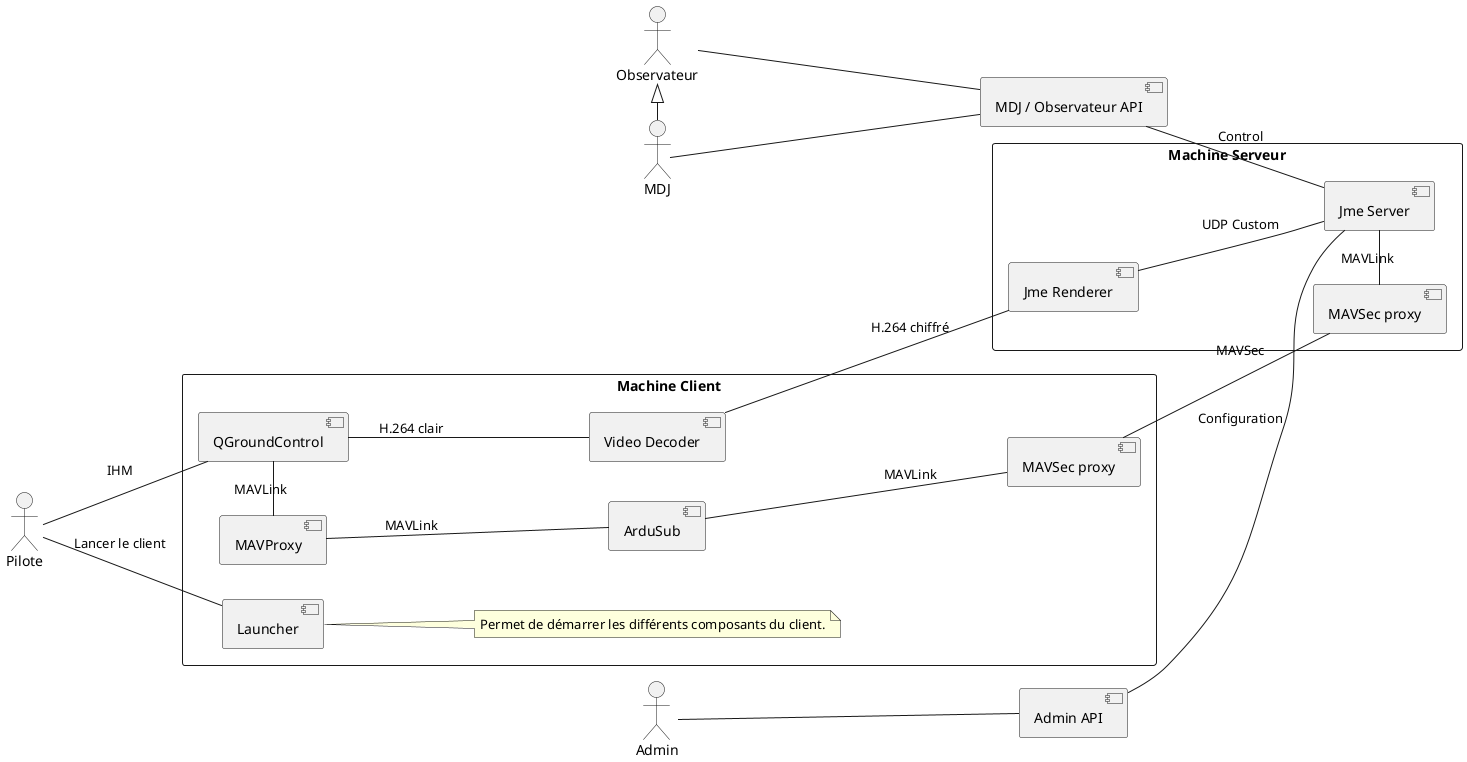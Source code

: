 @startuml

left to right direction

actor Admin
actor Pilote
actor Observateur
actor MDJ

MDJ -left-|> Observateur

rectangle "Machine Client" {
    component Launcher
    component "Video Decoder" as VideoDecoder
    component QGroundControl
    component MAVProxy
    component ArduSub
    component "MAVSec proxy" as SecProxy1

    Pilote -- QGroundControl : IHM
    Pilote -- Launcher : Lancer le client
    note right of Launcher
        Permet de démarrer les différents composants du client.
    end note
    QGroundControl -left- MAVProxy : MAVLink
    MAVProxy -- ArduSub : MAVLink
    ArduSub -- SecProxy1 : MAVLink
}

component "MDJ / Observateur API" as MDJAPI
component "Admin API" as AdminClient

rectangle "Machine Serveur" {
    component "MAVSec proxy" as SecProxy2
    component "Video Decoder" as JmeRenderer
    component "Jme Renderer" as JmeRenderer
    component "Jme Server" as JmeServer

    SecProxy2 -left- JmeServer : MAVLink
    JmeRenderer -- JmeServer : UDP Custom
    MDJAPI -- JmeServer : Control
    AdminClient -- JmeServer : Configuration
}

SecProxy1 -- SecProxy2 : MAVSec
QGroundControl -- VideoDecoder : H.264 clair
VideoDecoder -- JmeRenderer : H.264 chiffré
Admin -- AdminClient
Observateur -- MDJAPI
MDJ -- MDJAPI

@enduml
